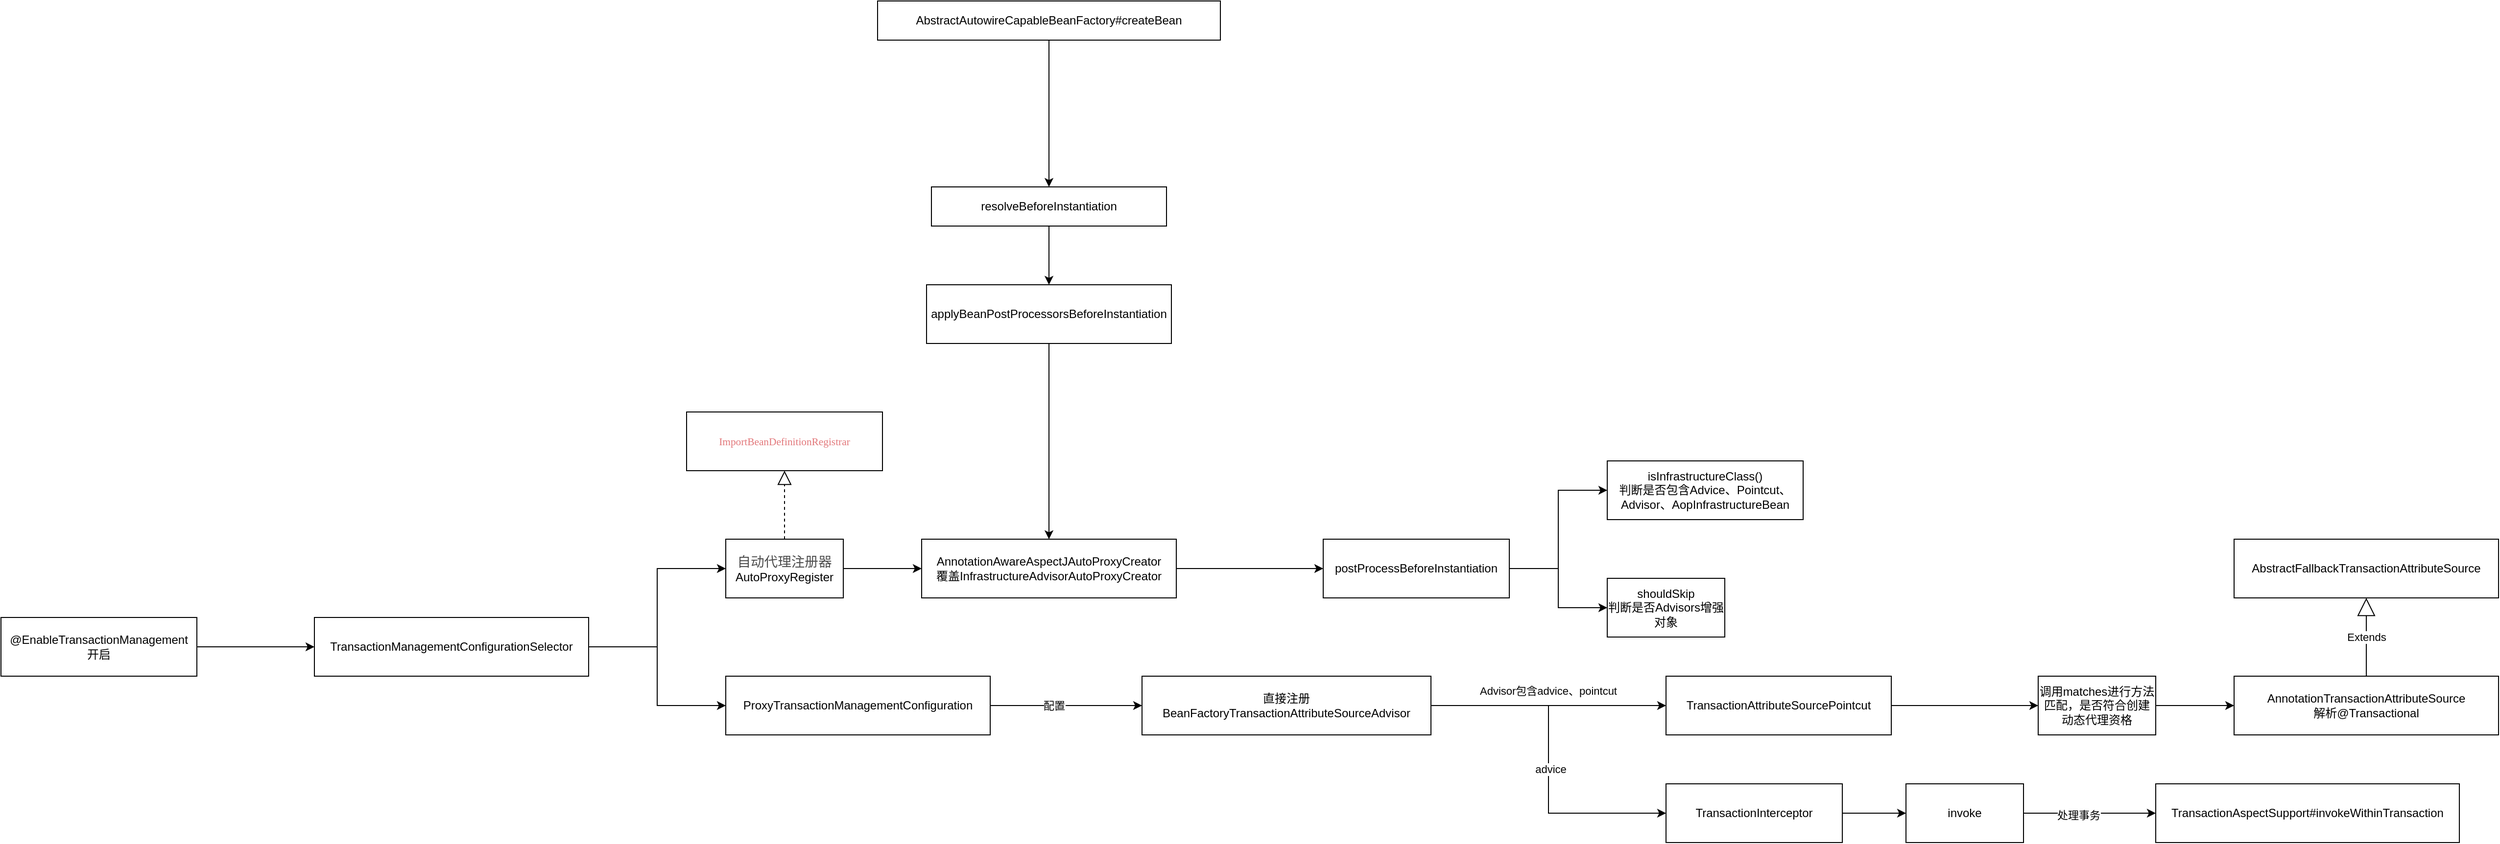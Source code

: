 <mxfile version="17.1.2" type="github">
  <diagram id="Odj46-beIhoIQQR6Bg-E" name="第 1 页">
    <mxGraphModel dx="782" dy="1605" grid="1" gridSize="10" guides="1" tooltips="1" connect="1" arrows="1" fold="1" page="1" pageScale="1" pageWidth="827" pageHeight="1169" math="0" shadow="0">
      <root>
        <mxCell id="0" />
        <mxCell id="1" parent="0" />
        <mxCell id="9VaDb7st5AmOWOfAFCHQ-3" value="" style="edgeStyle=orthogonalEdgeStyle;rounded=0;orthogonalLoop=1;jettySize=auto;html=1;" edge="1" parent="1" source="9VaDb7st5AmOWOfAFCHQ-1" target="9VaDb7st5AmOWOfAFCHQ-2">
          <mxGeometry relative="1" as="geometry" />
        </mxCell>
        <mxCell id="9VaDb7st5AmOWOfAFCHQ-1" value="@EnableTransactionManagement&lt;br&gt;开启" style="rounded=0;whiteSpace=wrap;html=1;" vertex="1" parent="1">
          <mxGeometry x="30" y="140" width="200" height="60" as="geometry" />
        </mxCell>
        <mxCell id="9VaDb7st5AmOWOfAFCHQ-5" value="" style="edgeStyle=orthogonalEdgeStyle;rounded=0;orthogonalLoop=1;jettySize=auto;html=1;entryX=0;entryY=0.5;entryDx=0;entryDy=0;" edge="1" parent="1" source="9VaDb7st5AmOWOfAFCHQ-2" target="9VaDb7st5AmOWOfAFCHQ-4">
          <mxGeometry relative="1" as="geometry" />
        </mxCell>
        <mxCell id="9VaDb7st5AmOWOfAFCHQ-7" value="" style="edgeStyle=orthogonalEdgeStyle;rounded=0;orthogonalLoop=1;jettySize=auto;html=1;" edge="1" parent="1" source="9VaDb7st5AmOWOfAFCHQ-2" target="9VaDb7st5AmOWOfAFCHQ-6">
          <mxGeometry relative="1" as="geometry" />
        </mxCell>
        <mxCell id="9VaDb7st5AmOWOfAFCHQ-2" value="TransactionManagementConfigurationSelector" style="whiteSpace=wrap;html=1;rounded=0;" vertex="1" parent="1">
          <mxGeometry x="350" y="140" width="280" height="60" as="geometry" />
        </mxCell>
        <mxCell id="9VaDb7st5AmOWOfAFCHQ-11" value="" style="edgeStyle=orthogonalEdgeStyle;rounded=0;orthogonalLoop=1;jettySize=auto;html=1;" edge="1" parent="1" source="9VaDb7st5AmOWOfAFCHQ-4" target="9VaDb7st5AmOWOfAFCHQ-10">
          <mxGeometry relative="1" as="geometry" />
        </mxCell>
        <mxCell id="9VaDb7st5AmOWOfAFCHQ-4" value="&lt;span style=&quot;color: rgb(77 , 77 , 77) ; font-size: 10.36pt&quot;&gt;自动代理注册器&lt;/span&gt;AutoProxyRegister" style="whiteSpace=wrap;html=1;rounded=0;" vertex="1" parent="1">
          <mxGeometry x="770" y="60" width="120" height="60" as="geometry" />
        </mxCell>
        <mxCell id="9VaDb7st5AmOWOfAFCHQ-14" value="" style="edgeStyle=orthogonalEdgeStyle;rounded=0;orthogonalLoop=1;jettySize=auto;html=1;" edge="1" parent="1" source="9VaDb7st5AmOWOfAFCHQ-6" target="9VaDb7st5AmOWOfAFCHQ-13">
          <mxGeometry relative="1" as="geometry" />
        </mxCell>
        <mxCell id="9VaDb7st5AmOWOfAFCHQ-15" value="配置" style="edgeLabel;html=1;align=center;verticalAlign=middle;resizable=0;points=[];" vertex="1" connectable="0" parent="9VaDb7st5AmOWOfAFCHQ-14">
          <mxGeometry x="-0.166" relative="1" as="geometry">
            <mxPoint as="offset" />
          </mxGeometry>
        </mxCell>
        <mxCell id="9VaDb7st5AmOWOfAFCHQ-6" value="ProxyTransactionManagementConfiguration" style="whiteSpace=wrap;html=1;rounded=0;" vertex="1" parent="1">
          <mxGeometry x="770" y="200" width="270" height="60" as="geometry" />
        </mxCell>
        <mxCell id="9VaDb7st5AmOWOfAFCHQ-8" value="" style="endArrow=block;dashed=1;endFill=0;endSize=12;html=1;rounded=0;exitX=0.5;exitY=0;exitDx=0;exitDy=0;" edge="1" parent="1" source="9VaDb7st5AmOWOfAFCHQ-4">
          <mxGeometry width="160" relative="1" as="geometry">
            <mxPoint x="830" y="60" as="sourcePoint" />
            <mxPoint x="830" y="-10" as="targetPoint" />
          </mxGeometry>
        </mxCell>
        <mxCell id="9VaDb7st5AmOWOfAFCHQ-9" value="&lt;div&gt;&lt;span style=&quot;font-size: 8.008pt ; font-family: &amp;#34;consolas&amp;#34; ; color: rgb(226 , 119 , 122)&quot;&gt;ImportBeanDefinitionRegistrar&lt;/span&gt;&lt;/div&gt;" style="rounded=0;whiteSpace=wrap;html=1;" vertex="1" parent="1">
          <mxGeometry x="730" y="-70" width="200" height="60" as="geometry" />
        </mxCell>
        <mxCell id="9VaDb7st5AmOWOfAFCHQ-42" value="" style="edgeStyle=orthogonalEdgeStyle;rounded=0;orthogonalLoop=1;jettySize=auto;html=1;" edge="1" parent="1" source="9VaDb7st5AmOWOfAFCHQ-10" target="9VaDb7st5AmOWOfAFCHQ-41">
          <mxGeometry relative="1" as="geometry" />
        </mxCell>
        <mxCell id="9VaDb7st5AmOWOfAFCHQ-10" value="AnnotationAwareAspectJAutoProxyCreator&lt;br&gt;覆盖InfrastructureAdvisorAutoProxyCreator" style="whiteSpace=wrap;html=1;rounded=0;" vertex="1" parent="1">
          <mxGeometry x="970" y="60" width="260" height="60" as="geometry" />
        </mxCell>
        <mxCell id="9VaDb7st5AmOWOfAFCHQ-17" value="" style="edgeStyle=orthogonalEdgeStyle;rounded=0;orthogonalLoop=1;jettySize=auto;html=1;" edge="1" parent="1" source="9VaDb7st5AmOWOfAFCHQ-13" target="9VaDb7st5AmOWOfAFCHQ-16">
          <mxGeometry relative="1" as="geometry" />
        </mxCell>
        <mxCell id="9VaDb7st5AmOWOfAFCHQ-20" value="" style="edgeStyle=orthogonalEdgeStyle;rounded=0;orthogonalLoop=1;jettySize=auto;html=1;entryX=0;entryY=0.5;entryDx=0;entryDy=0;" edge="1" parent="1" source="9VaDb7st5AmOWOfAFCHQ-13" target="9VaDb7st5AmOWOfAFCHQ-19">
          <mxGeometry relative="1" as="geometry" />
        </mxCell>
        <mxCell id="9VaDb7st5AmOWOfAFCHQ-24" value="advice" style="edgeLabel;html=1;align=center;verticalAlign=middle;resizable=0;points=[];" vertex="1" connectable="0" parent="9VaDb7st5AmOWOfAFCHQ-20">
          <mxGeometry x="0.055" y="2" relative="1" as="geometry">
            <mxPoint as="offset" />
          </mxGeometry>
        </mxCell>
        <mxCell id="9VaDb7st5AmOWOfAFCHQ-13" value="直接注册BeanFactoryTransactionAttributeSourceAdvisor" style="whiteSpace=wrap;html=1;rounded=0;" vertex="1" parent="1">
          <mxGeometry x="1195" y="200" width="295" height="60" as="geometry" />
        </mxCell>
        <mxCell id="9VaDb7st5AmOWOfAFCHQ-29" style="edgeStyle=orthogonalEdgeStyle;rounded=0;orthogonalLoop=1;jettySize=auto;html=1;" edge="1" parent="1" source="9VaDb7st5AmOWOfAFCHQ-16" target="9VaDb7st5AmOWOfAFCHQ-22">
          <mxGeometry relative="1" as="geometry" />
        </mxCell>
        <mxCell id="9VaDb7st5AmOWOfAFCHQ-16" value="TransactionAttributeSourcePointcut" style="whiteSpace=wrap;html=1;rounded=0;" vertex="1" parent="1">
          <mxGeometry x="1730" y="200" width="230" height="60" as="geometry" />
        </mxCell>
        <mxCell id="9VaDb7st5AmOWOfAFCHQ-26" value="" style="edgeStyle=orthogonalEdgeStyle;rounded=0;orthogonalLoop=1;jettySize=auto;html=1;" edge="1" parent="1" source="9VaDb7st5AmOWOfAFCHQ-19" target="9VaDb7st5AmOWOfAFCHQ-25">
          <mxGeometry relative="1" as="geometry" />
        </mxCell>
        <mxCell id="9VaDb7st5AmOWOfAFCHQ-19" value="TransactionInterceptor" style="whiteSpace=wrap;html=1;rounded=0;" vertex="1" parent="1">
          <mxGeometry x="1730" y="310" width="180" height="60" as="geometry" />
        </mxCell>
        <mxCell id="9VaDb7st5AmOWOfAFCHQ-21" value="&lt;span style=&quot;font-size: 11px ; background-color: rgb(255 , 255 , 255)&quot;&gt;Advisor包含advice、pointcut&lt;/span&gt;" style="text;html=1;strokeColor=none;fillColor=none;align=center;verticalAlign=middle;whiteSpace=wrap;rounded=0;" vertex="1" parent="1">
          <mxGeometry x="1520" y="200" width="180" height="30" as="geometry" />
        </mxCell>
        <mxCell id="9VaDb7st5AmOWOfAFCHQ-32" value="" style="edgeStyle=orthogonalEdgeStyle;rounded=0;orthogonalLoop=1;jettySize=auto;html=1;" edge="1" parent="1" source="9VaDb7st5AmOWOfAFCHQ-22" target="9VaDb7st5AmOWOfAFCHQ-31">
          <mxGeometry relative="1" as="geometry" />
        </mxCell>
        <mxCell id="9VaDb7st5AmOWOfAFCHQ-22" value="调用matches进行方法匹配，是否符合创建动态代理资格" style="whiteSpace=wrap;html=1;rounded=0;" vertex="1" parent="1">
          <mxGeometry x="2110" y="200" width="120" height="60" as="geometry" />
        </mxCell>
        <mxCell id="9VaDb7st5AmOWOfAFCHQ-28" value="" style="edgeStyle=orthogonalEdgeStyle;rounded=0;orthogonalLoop=1;jettySize=auto;html=1;" edge="1" parent="1" source="9VaDb7st5AmOWOfAFCHQ-25" target="9VaDb7st5AmOWOfAFCHQ-27">
          <mxGeometry relative="1" as="geometry" />
        </mxCell>
        <mxCell id="9VaDb7st5AmOWOfAFCHQ-30" value="处理事务" style="edgeLabel;html=1;align=center;verticalAlign=middle;resizable=0;points=[];" vertex="1" connectable="0" parent="9VaDb7st5AmOWOfAFCHQ-28">
          <mxGeometry x="-0.176" y="-2" relative="1" as="geometry">
            <mxPoint as="offset" />
          </mxGeometry>
        </mxCell>
        <mxCell id="9VaDb7st5AmOWOfAFCHQ-25" value="invoke" style="whiteSpace=wrap;html=1;rounded=0;" vertex="1" parent="1">
          <mxGeometry x="1975" y="310" width="120" height="60" as="geometry" />
        </mxCell>
        <mxCell id="9VaDb7st5AmOWOfAFCHQ-27" value="TransactionAspectSupport#invokeWithinTransaction" style="whiteSpace=wrap;html=1;rounded=0;" vertex="1" parent="1">
          <mxGeometry x="2230" y="310" width="310" height="60" as="geometry" />
        </mxCell>
        <mxCell id="9VaDb7st5AmOWOfAFCHQ-31" value="AnnotationTransactionAttributeSource&lt;br&gt;解析@Transactional" style="whiteSpace=wrap;html=1;rounded=0;" vertex="1" parent="1">
          <mxGeometry x="2310" y="200" width="270" height="60" as="geometry" />
        </mxCell>
        <mxCell id="9VaDb7st5AmOWOfAFCHQ-33" value="Extends" style="endArrow=block;endSize=16;endFill=0;html=1;rounded=0;exitX=0.5;exitY=0;exitDx=0;exitDy=0;entryX=0.5;entryY=1;entryDx=0;entryDy=0;" edge="1" parent="1" source="9VaDb7st5AmOWOfAFCHQ-31" target="9VaDb7st5AmOWOfAFCHQ-34">
          <mxGeometry width="160" relative="1" as="geometry">
            <mxPoint x="2450" y="180" as="sourcePoint" />
            <mxPoint x="2445" y="130" as="targetPoint" />
          </mxGeometry>
        </mxCell>
        <mxCell id="9VaDb7st5AmOWOfAFCHQ-34" value="AbstractFallbackTransactionAttributeSource" style="rounded=0;whiteSpace=wrap;html=1;" vertex="1" parent="1">
          <mxGeometry x="2310" y="60" width="270" height="60" as="geometry" />
        </mxCell>
        <mxCell id="9VaDb7st5AmOWOfAFCHQ-37" value="" style="edgeStyle=orthogonalEdgeStyle;rounded=0;orthogonalLoop=1;jettySize=auto;html=1;" edge="1" parent="1" source="9VaDb7st5AmOWOfAFCHQ-35" target="9VaDb7st5AmOWOfAFCHQ-36">
          <mxGeometry relative="1" as="geometry" />
        </mxCell>
        <mxCell id="9VaDb7st5AmOWOfAFCHQ-35" value="AbstractAutowireCapableBeanFactory#createBean" style="rounded=0;whiteSpace=wrap;html=1;" vertex="1" parent="1">
          <mxGeometry x="925" y="-490" width="350" height="40" as="geometry" />
        </mxCell>
        <mxCell id="9VaDb7st5AmOWOfAFCHQ-39" value="" style="edgeStyle=orthogonalEdgeStyle;rounded=0;orthogonalLoop=1;jettySize=auto;html=1;" edge="1" parent="1" source="9VaDb7st5AmOWOfAFCHQ-36" target="9VaDb7st5AmOWOfAFCHQ-38">
          <mxGeometry relative="1" as="geometry" />
        </mxCell>
        <mxCell id="9VaDb7st5AmOWOfAFCHQ-36" value="resolveBeforeInstantiation" style="whiteSpace=wrap;html=1;rounded=0;" vertex="1" parent="1">
          <mxGeometry x="980" y="-300" width="240" height="40" as="geometry" />
        </mxCell>
        <mxCell id="9VaDb7st5AmOWOfAFCHQ-40" style="edgeStyle=orthogonalEdgeStyle;rounded=0;orthogonalLoop=1;jettySize=auto;html=1;entryX=0.5;entryY=0;entryDx=0;entryDy=0;" edge="1" parent="1" source="9VaDb7st5AmOWOfAFCHQ-38" target="9VaDb7st5AmOWOfAFCHQ-10">
          <mxGeometry relative="1" as="geometry" />
        </mxCell>
        <mxCell id="9VaDb7st5AmOWOfAFCHQ-38" value="applyBeanPostProcessorsBeforeInstantiation" style="whiteSpace=wrap;html=1;rounded=0;" vertex="1" parent="1">
          <mxGeometry x="975" y="-200" width="250" height="60" as="geometry" />
        </mxCell>
        <mxCell id="9VaDb7st5AmOWOfAFCHQ-45" value="" style="edgeStyle=orthogonalEdgeStyle;rounded=0;orthogonalLoop=1;jettySize=auto;html=1;" edge="1" parent="1" source="9VaDb7st5AmOWOfAFCHQ-41" target="9VaDb7st5AmOWOfAFCHQ-44">
          <mxGeometry relative="1" as="geometry" />
        </mxCell>
        <mxCell id="9VaDb7st5AmOWOfAFCHQ-47" value="" style="edgeStyle=orthogonalEdgeStyle;rounded=0;orthogonalLoop=1;jettySize=auto;html=1;entryX=0;entryY=0.5;entryDx=0;entryDy=0;" edge="1" parent="1" source="9VaDb7st5AmOWOfAFCHQ-41" target="9VaDb7st5AmOWOfAFCHQ-46">
          <mxGeometry relative="1" as="geometry" />
        </mxCell>
        <mxCell id="9VaDb7st5AmOWOfAFCHQ-41" value="postProcessBeforeInstantiation" style="whiteSpace=wrap;html=1;rounded=0;" vertex="1" parent="1">
          <mxGeometry x="1380" y="60" width="190" height="60" as="geometry" />
        </mxCell>
        <mxCell id="9VaDb7st5AmOWOfAFCHQ-44" value="shouldSkip&lt;br&gt;判断是否Advisors增强对象" style="whiteSpace=wrap;html=1;rounded=0;" vertex="1" parent="1">
          <mxGeometry x="1670" y="100" width="120" height="60" as="geometry" />
        </mxCell>
        <mxCell id="9VaDb7st5AmOWOfAFCHQ-46" value="isInfrastructureClass()&lt;br&gt;判断是否包含Advice、Pointcut、Advisor、AopInfrastructureBean" style="whiteSpace=wrap;html=1;rounded=0;" vertex="1" parent="1">
          <mxGeometry x="1670" y="-20" width="200" height="60" as="geometry" />
        </mxCell>
      </root>
    </mxGraphModel>
  </diagram>
</mxfile>
